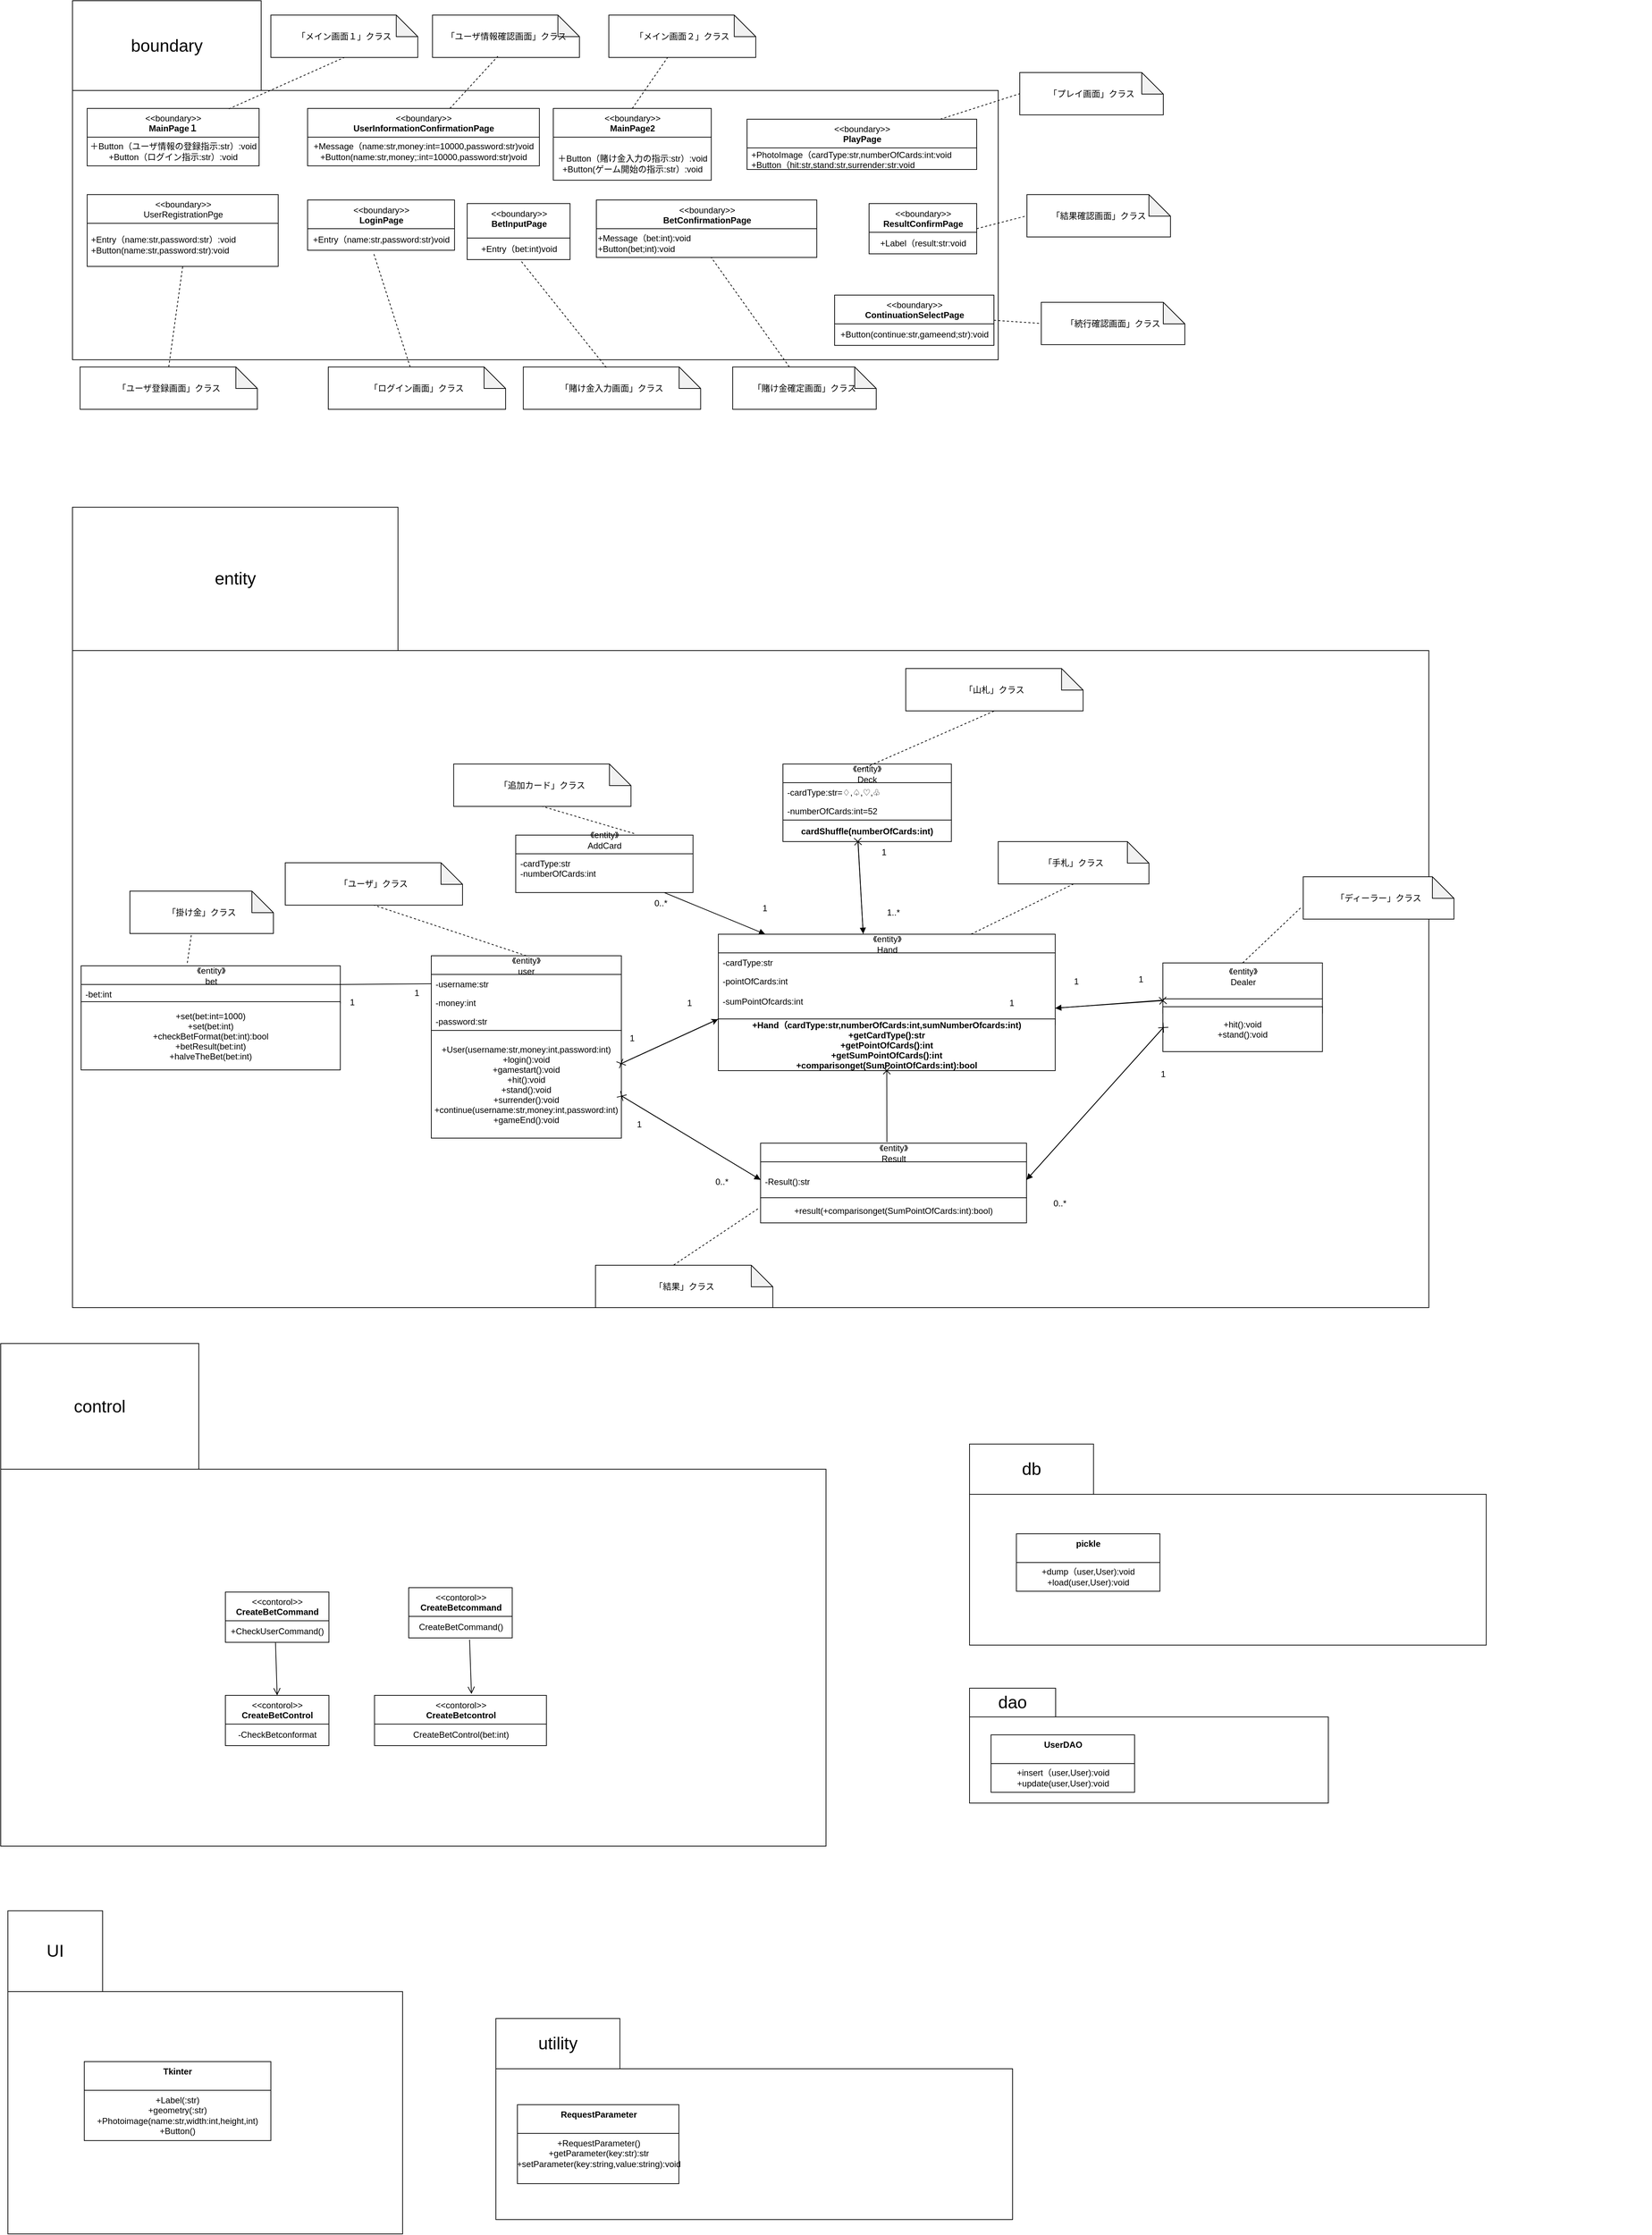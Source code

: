 <mxfile>
    <diagram id="BYtbt0mNlL5-F9OmKNQ6" name="ページ1">
        <mxGraphModel dx="2364" dy="1549" grid="1" gridSize="10" guides="1" tooltips="1" connect="1" arrows="1" fold="1" page="1" pageScale="1" pageWidth="850" pageHeight="1100" background="none" math="0" shadow="0">
            <root>
                <mxCell id="0"/>
                <mxCell id="1" parent="0"/>
                <mxCell id="4" value="" style="group" parent="1" vertex="1" connectable="0">
                    <mxGeometry x="-1150" y="-330" width="1290" height="500" as="geometry"/>
                </mxCell>
                <mxCell id="2" value="&lt;font style=&quot;font-size: 24px;&quot;&gt;boundary&lt;/font&gt;" style="rounded=0;whiteSpace=wrap;html=1;" parent="4" vertex="1">
                    <mxGeometry width="262.914" height="125" as="geometry"/>
                </mxCell>
                <mxCell id="3" value="" style="rounded=0;whiteSpace=wrap;html=1;" parent="4" vertex="1">
                    <mxGeometry y="125" width="1290.0" height="375" as="geometry"/>
                </mxCell>
                <mxCell id="30" value="&amp;lt;&amp;lt;boundary&amp;gt;&amp;gt;&lt;br&gt;&lt;b&gt;MainPage１&lt;/b&gt;" style="swimlane;fontStyle=0;align=center;verticalAlign=top;childLayout=stackLayout;horizontal=1;startSize=40;horizontalStack=0;resizeParent=1;resizeParentMax=0;resizeLast=0;collapsible=0;marginBottom=0;html=1;" parent="4" vertex="1">
                    <mxGeometry x="20.476" y="150" width="239.571" height="80" as="geometry"/>
                </mxCell>
                <mxCell id="31" value="＋Button（ユーザ情報の登録指示:str）:void&lt;br&gt;+Button（ログイン指示:str）:void" style="text;html=1;align=center;verticalAlign=middle;resizable=0;points=[];autosize=1;strokeColor=none;fillColor=none;" parent="30" vertex="1">
                    <mxGeometry y="40" width="239.571" height="40" as="geometry"/>
                </mxCell>
                <mxCell id="18" value="&amp;lt;&amp;lt;boundary&amp;gt;&amp;gt;&lt;br&gt;UserRegistrationPge" style="swimlane;fontStyle=0;align=center;verticalAlign=top;childLayout=stackLayout;horizontal=1;startSize=40;horizontalStack=0;resizeParent=1;resizeParentMax=0;resizeLast=0;collapsible=0;marginBottom=0;html=1;" parent="4" vertex="1">
                    <mxGeometry x="20.476" y="270" width="266.19" height="100" as="geometry"/>
                </mxCell>
                <mxCell id="19" value="+Entry（name:str,password:str）:void&lt;br&gt;+Button(name:str,password:str):void" style="text;html=1;strokeColor=none;fillColor=none;align=left;verticalAlign=middle;spacingLeft=4;spacingRight=4;overflow=hidden;rotatable=0;points=[[0,0.5],[1,0.5]];portConstraint=eastwest;" parent="18" vertex="1">
                    <mxGeometry y="40" width="266.19" height="60" as="geometry"/>
                </mxCell>
                <mxCell id="36" value="&amp;lt;&amp;lt;boundary&amp;gt;&amp;gt;&lt;br&gt;&lt;b&gt;UserInformationConfirmationPage&lt;/b&gt;" style="swimlane;fontStyle=0;align=center;verticalAlign=top;childLayout=stackLayout;horizontal=1;startSize=40;horizontalStack=0;resizeParent=1;resizeParentMax=0;resizeLast=0;collapsible=0;marginBottom=0;html=1;" parent="4" vertex="1">
                    <mxGeometry x="327.619" y="150" width="323" height="80" as="geometry"/>
                </mxCell>
                <mxCell id="38" value="+Message（&lt;span style=&quot;text-align: left;&quot;&gt;name:str,money:int=10000,password:str)void&lt;br&gt;&lt;/span&gt;&lt;span style=&quot;text-align: left;&quot;&gt;+Button(name:str,money;:int=10000,password:str)void&lt;br&gt;&lt;/span&gt;" style="text;html=1;align=center;verticalAlign=middle;resizable=0;points=[];autosize=1;strokeColor=none;fillColor=none;" parent="36" vertex="1">
                    <mxGeometry y="40" width="323" height="40" as="geometry"/>
                </mxCell>
                <mxCell id="28" value="&amp;lt;&amp;lt;boundary&amp;gt;&amp;gt;&lt;br&gt;&lt;b&gt;LoginPage&lt;br&gt;&lt;br&gt;&lt;br&gt;&lt;/b&gt;" style="swimlane;fontStyle=0;align=center;verticalAlign=top;childLayout=stackLayout;horizontal=1;startSize=40;horizontalStack=0;resizeParent=1;resizeParentMax=0;resizeLast=0;collapsible=0;marginBottom=0;html=1;" parent="4" vertex="1">
                    <mxGeometry x="327.619" y="277.5" width="204.762" height="70" as="geometry"/>
                </mxCell>
                <mxCell id="29" value="+Entry（&lt;span style=&quot;text-align: left;&quot;&gt;name:str,password:str)void&lt;/span&gt;" style="text;html=1;align=center;verticalAlign=middle;resizable=0;points=[];autosize=1;strokeColor=none;fillColor=none;" parent="28" vertex="1">
                    <mxGeometry y="40" width="204.762" height="30" as="geometry"/>
                </mxCell>
                <mxCell id="32" value="&amp;lt;&amp;lt;boundary&amp;gt;&amp;gt;&lt;br&gt;&lt;b&gt;MainPage2&lt;br&gt;&lt;br&gt;&lt;/b&gt;" style="swimlane;fontStyle=0;align=center;verticalAlign=top;childLayout=stackLayout;horizontal=1;startSize=40;horizontalStack=0;resizeParent=1;resizeParentMax=0;resizeLast=0;collapsible=0;marginBottom=0;html=1;" parent="4" vertex="1">
                    <mxGeometry x="669.997" y="150" width="220.119" height="100" as="geometry"/>
                </mxCell>
                <mxCell id="33" value="&lt;br&gt;＋Button（賭け金入力の指示:str）:void&lt;br&gt;+Button(ゲーム開始の指示:str）:void" style="text;html=1;align=center;verticalAlign=middle;resizable=0;points=[];autosize=1;strokeColor=none;fillColor=none;" parent="32" vertex="1">
                    <mxGeometry y="40" width="220.119" height="60" as="geometry"/>
                </mxCell>
                <mxCell id="20" value="&amp;lt;&amp;lt;boundary&amp;gt;&amp;gt;&lt;br&gt;&lt;b&gt;BetInputPage&lt;/b&gt;" style="swimlane;fontStyle=0;align=center;verticalAlign=top;childLayout=stackLayout;horizontal=1;startSize=48;horizontalStack=0;resizeParent=1;resizeParentMax=0;resizeLast=0;collapsible=0;marginBottom=0;html=1;" parent="4" vertex="1">
                    <mxGeometry x="549.997" y="282.5" width="143.333" height="78" as="geometry"/>
                </mxCell>
                <mxCell id="21" value="+Entry（bet&lt;span style=&quot;text-align: left;&quot;&gt;:int)void&lt;/span&gt;" style="text;html=1;align=center;verticalAlign=middle;resizable=0;points=[];autosize=1;strokeColor=none;fillColor=none;" parent="20" vertex="1">
                    <mxGeometry y="48" width="143.333" height="30" as="geometry"/>
                </mxCell>
                <mxCell id="160" value="「メイン画面１」クラス" style="shape=note;whiteSpace=wrap;html=1;backgroundOutline=1;darkOpacity=0.05;" parent="4" vertex="1">
                    <mxGeometry x="276.429" y="20" width="204.762" height="59" as="geometry"/>
                </mxCell>
                <mxCell id="163" value="「ユーザ情報確認画面」クラス" style="shape=note;whiteSpace=wrap;html=1;backgroundOutline=1;darkOpacity=0.05;" parent="4" vertex="1">
                    <mxGeometry x="501.667" y="20" width="204.762" height="59" as="geometry"/>
                </mxCell>
                <mxCell id="164" value="「メイン画面２」クラス" style="shape=note;whiteSpace=wrap;html=1;backgroundOutline=1;darkOpacity=0.05;" parent="4" vertex="1">
                    <mxGeometry x="747.381" y="20" width="204.762" height="59" as="geometry"/>
                </mxCell>
                <mxCell id="169" value="" style="endArrow=none;dashed=1;html=1;exitX=0.5;exitY=0;exitDx=0;exitDy=0;" parent="4" source="32" target="164" edge="1">
                    <mxGeometry width="50" height="50" relative="1" as="geometry">
                        <mxPoint x="812.495" y="530.826" as="sourcePoint"/>
                        <mxPoint x="808.81" y="365" as="targetPoint"/>
                    </mxGeometry>
                </mxCell>
                <mxCell id="170" value="" style="endArrow=none;dashed=1;html=1;entryX=0.445;entryY=0.972;entryDx=0;entryDy=0;entryPerimeter=0;" parent="4" source="36" target="163" edge="1">
                    <mxGeometry width="50" height="50" relative="1" as="geometry">
                        <mxPoint x="836.964" y="160" as="sourcePoint"/>
                        <mxPoint x="853.238" y="89.0" as="targetPoint"/>
                    </mxGeometry>
                </mxCell>
                <mxCell id="171" value="" style="endArrow=none;dashed=1;html=1;entryX=0.5;entryY=1;entryDx=0;entryDy=0;entryPerimeter=0;exitX=0.824;exitY=0.008;exitDx=0;exitDy=0;exitPerimeter=0;" parent="4" source="30" target="160" edge="1">
                    <mxGeometry width="50" height="50" relative="1" as="geometry">
                        <mxPoint x="533.694" y="160" as="sourcePoint"/>
                        <mxPoint x="603.024" y="87.348" as="targetPoint"/>
                    </mxGeometry>
                </mxCell>
                <mxCell id="34" value="&amp;lt;&amp;lt;boundary&amp;gt;&amp;gt;&lt;br&gt;&lt;b&gt;BetConfirmationPage&lt;/b&gt;" style="swimlane;fontStyle=0;align=center;verticalAlign=top;childLayout=stackLayout;horizontal=1;startSize=40;horizontalStack=0;resizeParent=1;resizeParentMax=0;resizeLast=0;collapsible=0;marginBottom=0;html=1;" parent="4" vertex="1">
                    <mxGeometry x="730.0" y="277.5" width="307.143" height="80" as="geometry"/>
                </mxCell>
                <mxCell id="35" value="+Message（bet&lt;span style=&quot;&quot;&gt;:int):void&lt;br&gt;&lt;/span&gt;&lt;span style=&quot;&quot;&gt;+Button(bet;int):void&lt;/span&gt;" style="text;html=1;align=left;verticalAlign=middle;resizable=0;points=[];autosize=1;strokeColor=none;fillColor=none;" parent="34" vertex="1">
                    <mxGeometry y="40" width="307.143" height="40" as="geometry"/>
                </mxCell>
                <mxCell id="22" value="&amp;lt;&amp;lt;boundary&amp;gt;&amp;gt;&lt;br&gt;&lt;b&gt;PlayPage&lt;/b&gt;" style="swimlane;fontStyle=0;align=center;verticalAlign=top;childLayout=stackLayout;horizontal=1;startSize=40;horizontalStack=0;resizeParent=1;resizeParentMax=0;resizeLast=0;collapsible=0;marginBottom=0;html=1;" parent="4" vertex="1">
                    <mxGeometry x="940" y="165" width="320" height="70" as="geometry"/>
                </mxCell>
                <mxCell id="23" value="+PhotoImage（cardType:str,numberOfCards:int:void&lt;br&gt;+Button（hit:str,stand:str,surrender:str:void" style="text;html=1;strokeColor=none;fillColor=none;align=left;verticalAlign=middle;spacingLeft=4;spacingRight=4;overflow=hidden;rotatable=0;points=[[0,0.5],[1,0.5]];portConstraint=eastwest;" parent="22" vertex="1">
                    <mxGeometry y="40" width="320" height="30" as="geometry"/>
                </mxCell>
                <mxCell id="24" value="&amp;lt;&amp;lt;boundary&amp;gt;&amp;gt;&lt;br&gt;&lt;b&gt;ResultConfirmPage&lt;/b&gt;" style="swimlane;fontStyle=0;align=center;verticalAlign=top;childLayout=stackLayout;horizontal=1;startSize=40;horizontalStack=0;resizeParent=1;resizeParentMax=0;resizeLast=0;collapsible=0;marginBottom=0;html=1;" parent="4" vertex="1">
                    <mxGeometry x="1110" y="282.5" width="150" height="70" as="geometry"/>
                </mxCell>
                <mxCell id="25" value="+Label（result:str:void" style="text;html=1;align=center;verticalAlign=middle;resizable=0;points=[];autosize=1;strokeColor=none;fillColor=none;" parent="24" vertex="1">
                    <mxGeometry y="40" width="150" height="30" as="geometry"/>
                </mxCell>
                <mxCell id="26" value="&amp;lt;&amp;lt;boundary&amp;gt;&amp;gt;&lt;br&gt;&lt;b&gt;ContinuationSelectPage&lt;/b&gt;" style="swimlane;fontStyle=0;align=center;verticalAlign=top;childLayout=stackLayout;horizontal=1;startSize=40;horizontalStack=0;resizeParent=1;resizeParentMax=0;resizeLast=0;collapsible=0;marginBottom=0;html=1;" parent="4" vertex="1">
                    <mxGeometry x="1062" y="410" width="222" height="70" as="geometry"/>
                </mxCell>
                <mxCell id="27" value="+Button(continue:str,gameend;str):void" style="text;html=1;align=center;verticalAlign=middle;resizable=0;points=[];autosize=1;strokeColor=none;fillColor=none;" parent="26" vertex="1">
                    <mxGeometry y="40" width="222" height="30" as="geometry"/>
                </mxCell>
                <mxCell id="8" value="" style="group" parent="1" vertex="1" connectable="0">
                    <mxGeometry x="100" y="2020" width="500" height="160" as="geometry"/>
                </mxCell>
                <mxCell id="9" value="&lt;font style=&quot;font-size: 24px;&quot;&gt;dao&lt;/font&gt;" style="rounded=0;whiteSpace=wrap;html=1;" parent="8" vertex="1">
                    <mxGeometry width="120" height="40" as="geometry"/>
                </mxCell>
                <mxCell id="10" value="" style="rounded=0;whiteSpace=wrap;html=1;" parent="8" vertex="1">
                    <mxGeometry y="40" width="500" height="120" as="geometry"/>
                </mxCell>
                <mxCell id="39" value="&lt;b&gt;UserDAO&lt;br&gt;&lt;/b&gt;" style="swimlane;fontStyle=0;align=center;verticalAlign=top;childLayout=stackLayout;horizontal=1;startSize=40;horizontalStack=0;resizeParent=1;resizeParentMax=0;resizeLast=0;collapsible=0;marginBottom=0;html=1;" parent="8" vertex="1">
                    <mxGeometry x="30" y="65" width="200" height="80" as="geometry"/>
                </mxCell>
                <mxCell id="40" value="+insert（user&lt;span style=&quot;text-align: left;&quot;&gt;,User):void&lt;br&gt;+update(user,User):void&lt;br&gt;&lt;/span&gt;" style="text;html=1;align=center;verticalAlign=middle;resizable=0;points=[];autosize=1;strokeColor=none;fillColor=none;" parent="39" vertex="1">
                    <mxGeometry y="40" width="200" height="40" as="geometry"/>
                </mxCell>
                <mxCell id="11" value="" style="group" parent="1" vertex="1" connectable="0">
                    <mxGeometry x="-1150" y="270" width="2200" height="1280" as="geometry"/>
                </mxCell>
                <mxCell id="12" value="&lt;font style=&quot;font-size: 24px;&quot;&gt;entity&lt;/font&gt;" style="rounded=0;whiteSpace=wrap;html=1;" parent="11" vertex="1">
                    <mxGeometry y="105.364" width="453.6" height="199.636" as="geometry"/>
                </mxCell>
                <mxCell id="13" value="" style="rounded=0;whiteSpace=wrap;html=1;" parent="11" vertex="1">
                    <mxGeometry y="305" width="1890.0" height="915" as="geometry"/>
                </mxCell>
                <mxCell id="49" value="1" style="text;html=1;strokeColor=none;fillColor=none;align=center;verticalAlign=middle;whiteSpace=wrap;rounded=0;" parent="11" vertex="1">
                    <mxGeometry x="1272.353" y="781" width="74.118" height="30" as="geometry"/>
                </mxCell>
                <mxCell id="61" value="&lt;p style=&quot;line-height: normal; margin: 0pt 0in; text-indent: 0in; direction: ltr; unicode-bidi: embed; word-break: normal;&quot;&gt;&lt;span&gt;《entity》&lt;/span&gt;&lt;/p&gt;&lt;p style=&quot;line-height: normal; margin: 0pt 0in; text-indent: 0in; direction: ltr; unicode-bidi: embed; word-break: normal;&quot;&gt;&lt;span&gt;AddCard&lt;/span&gt;&lt;/p&gt;&lt;p style=&quot;line-height: normal; margin: 0pt 0in; text-indent: 0in; direction: ltr; unicode-bidi: embed; word-break: normal;&quot;&gt;&lt;span&gt;&lt;br&gt;&lt;/span&gt;&lt;/p&gt;" style="swimlane;fontStyle=0;childLayout=stackLayout;horizontal=1;startSize=26;fillColor=none;horizontalStack=0;resizeParent=1;resizeParentMax=0;resizeLast=0;collapsible=1;marginBottom=0;html=1;" parent="11" vertex="1">
                    <mxGeometry x="617.647" y="562" width="247.059" height="80" as="geometry"/>
                </mxCell>
                <mxCell id="62" value="-cardType:str&lt;br&gt;-numberOfCards:int" style="text;strokeColor=none;fillColor=none;align=left;verticalAlign=top;spacingLeft=4;spacingRight=4;overflow=hidden;rotatable=0;points=[[0,0.5],[1,0.5]];portConstraint=eastwest;whiteSpace=wrap;html=1;" parent="61" vertex="1">
                    <mxGeometry y="26" width="247.059" height="54" as="geometry"/>
                </mxCell>
                <mxCell id="78" value="" style="group" parent="11" vertex="1" connectable="0">
                    <mxGeometry x="990.004" y="463" width="234.706" height="108" as="geometry"/>
                </mxCell>
                <mxCell id="79" value="&lt;p style=&quot;line-height: normal; margin: 0pt 0in; text-indent: 0in; direction: ltr; unicode-bidi: embed; word-break: normal;&quot;&gt;&lt;span&gt;《entity》&lt;/span&gt;&lt;/p&gt;&lt;p style=&quot;line-height: normal; margin: 0pt 0in; text-indent: 0in; direction: ltr; unicode-bidi: embed; word-break: normal;&quot;&gt;Deck&lt;/p&gt;" style="swimlane;fontStyle=0;childLayout=stackLayout;horizontal=1;startSize=26;fillColor=none;horizontalStack=0;resizeParent=1;resizeParentMax=0;resizeLast=0;collapsible=1;marginBottom=0;html=1;" parent="78" vertex="1">
                    <mxGeometry width="234.706" height="78" as="geometry"/>
                </mxCell>
                <mxCell id="80" value="-cardType:str=♢,♤,♡,♧" style="text;strokeColor=none;fillColor=none;align=left;verticalAlign=top;spacingLeft=4;spacingRight=4;overflow=hidden;rotatable=0;points=[[0,0.5],[1,0.5]];portConstraint=eastwest;whiteSpace=wrap;html=1;" parent="79" vertex="1">
                    <mxGeometry y="26" width="234.706" height="26" as="geometry"/>
                </mxCell>
                <mxCell id="81" value="-numberOfCards:int=52" style="text;strokeColor=none;fillColor=none;align=left;verticalAlign=top;spacingLeft=4;spacingRight=4;overflow=hidden;rotatable=0;points=[[0,0.5],[1,0.5]];portConstraint=eastwest;whiteSpace=wrap;html=1;" parent="79" vertex="1">
                    <mxGeometry y="52" width="234.706" height="26" as="geometry"/>
                </mxCell>
                <mxCell id="82" value="cardShuffle(numberOfCards:int)" style="fontStyle=1;" parent="78" vertex="1">
                    <mxGeometry y="78" width="234.706" height="30" as="geometry"/>
                </mxCell>
                <mxCell id="100" value="「ディーラー」クラス" style="shape=note;whiteSpace=wrap;html=1;backgroundOutline=1;darkOpacity=0.05;" parent="11" vertex="1">
                    <mxGeometry x="1714.998" y="620" width="210.0" height="59" as="geometry"/>
                </mxCell>
                <mxCell id="161" value="「ユーザ登録画面」クラス" style="shape=note;whiteSpace=wrap;html=1;backgroundOutline=1;darkOpacity=0.05;" parent="11" vertex="1">
                    <mxGeometry x="10.588" y="-90" width="247.059" height="59" as="geometry"/>
                </mxCell>
                <mxCell id="162" value="「ログイン画面」クラス" style="shape=note;whiteSpace=wrap;html=1;backgroundOutline=1;darkOpacity=0.05;" parent="11" vertex="1">
                    <mxGeometry x="356.471" y="-90" width="247.059" height="59" as="geometry"/>
                </mxCell>
                <mxCell id="165" value="「賭け金入力画面」クラス" style="shape=note;whiteSpace=wrap;html=1;backgroundOutline=1;darkOpacity=0.05;" parent="11" vertex="1">
                    <mxGeometry x="628.239" y="-90" width="247.059" height="59" as="geometry"/>
                </mxCell>
                <mxCell id="175" value="「山札」クラス" style="shape=note;whiteSpace=wrap;html=1;backgroundOutline=1;darkOpacity=0.05;" parent="11" vertex="1">
                    <mxGeometry x="1161.176" y="330" width="247.059" height="59" as="geometry"/>
                </mxCell>
                <mxCell id="176" value="「追加カード」クラス" style="shape=note;whiteSpace=wrap;html=1;backgroundOutline=1;darkOpacity=0.05;" parent="11" vertex="1">
                    <mxGeometry x="531.176" y="463" width="247.059" height="59" as="geometry"/>
                </mxCell>
                <mxCell id="177" value="「ユーザ」クラス" style="shape=note;whiteSpace=wrap;html=1;backgroundOutline=1;darkOpacity=0.05;" parent="11" vertex="1">
                    <mxGeometry x="296.471" y="600.5" width="247.059" height="59" as="geometry"/>
                </mxCell>
                <mxCell id="179" value="「結果」クラス" style="shape=note;whiteSpace=wrap;html=1;backgroundOutline=1;darkOpacity=0.05;" parent="11" vertex="1">
                    <mxGeometry x="728.824" y="1161" width="247.059" height="59" as="geometry"/>
                </mxCell>
                <mxCell id="180" value="「手札」クラス" style="shape=note;whiteSpace=wrap;html=1;backgroundOutline=1;darkOpacity=0.05;" parent="11" vertex="1">
                    <mxGeometry x="1289.996" y="571" width="210.0" height="59" as="geometry"/>
                </mxCell>
                <mxCell id="97" value="" style="group" parent="11" vertex="1" connectable="0">
                    <mxGeometry x="1519.412" y="740" width="222.353" height="123.5" as="geometry"/>
                </mxCell>
                <mxCell id="98" value="&lt;p style=&quot;line-height: normal; margin: 0pt 0in; text-indent: 0in; direction: ltr; unicode-bidi: embed; word-break: normal;&quot;&gt;&lt;span&gt;《entity》&lt;/span&gt;&lt;/p&gt;&lt;p style=&quot;line-height: normal; margin: 0pt 0in; text-indent: 0in; direction: ltr; unicode-bidi: embed; word-break: normal;&quot;&gt;&lt;span&gt;Dealer&lt;/span&gt;&lt;/p&gt;&lt;span style=&quot;color: rgba(0, 0, 0, 0); font-family: monospace; font-size: 0px; text-align: start;&quot;&gt;%3CmxGraphModel%3E%3Croot%3E%3CmxCell%20id%3D%220%22%2F%3E%3CmxCell%20id%3D%221%22%20parent%3D%220%22%2F%3E%3CmxCell%20id%3D%222%22%20value%3D%22%E5%86%85%E5%AE%B9%E7%A2%BA%E8%AA%8D%22%20style%3D%22rounded%3D0%3BwhiteSpace%3Dwrap%3Bhtml%3D1%3B%22%20vertex%3D%221%22%20parent%3D%221%22%3E%3CmxGeometry%20x%3D%22490%22%20y%3D%221640%22%20width%3D%22120%22%20height%3D%2240%22%20as%3D%22geometry%22%2F%3E%3C%2FmxCell%3E%3C%2Froot%3E%3C%2FmxGraphModel%3E&lt;/span&gt;" style="swimlane;fontStyle=0;childLayout=stackLayout;horizontal=1;startSize=50;fillColor=none;horizontalStack=0;resizeParent=1;resizeParentMax=0;resizeLast=0;collapsible=1;marginBottom=0;html=1;" parent="97" vertex="1">
                    <mxGeometry width="222.353" height="70" as="geometry"/>
                </mxCell>
                <mxCell id="99" value="+hit():void&#10;+stand():void" style="fontStyle=0;" parent="97" vertex="1">
                    <mxGeometry y="60.975" width="222.353" height="62.525" as="geometry"/>
                </mxCell>
                <mxCell id="182" value="" style="group" parent="11" vertex="1" connectable="0">
                    <mxGeometry x="899.999" y="700" width="469.412" height="190" as="geometry"/>
                </mxCell>
                <mxCell id="41" value="&lt;p style=&quot;line-height: normal; margin: 0pt 0in; text-indent: 0in; direction: ltr; unicode-bidi: embed; word-break: normal;&quot;&gt;&lt;span&gt;《entity》&lt;/span&gt;&lt;/p&gt;&lt;p style=&quot;line-height: normal; margin: 0pt 0in; text-indent: 0in; direction: ltr; unicode-bidi: embed; word-break: normal;&quot;&gt;&lt;span&gt;Hand&lt;/span&gt;&lt;/p&gt;" style="swimlane;fontStyle=0;childLayout=stackLayout;horizontal=1;startSize=26;fillColor=none;horizontalStack=0;resizeParent=1;resizeParentMax=0;resizeLast=0;collapsible=1;marginBottom=0;html=1;" parent="182" vertex="1">
                    <mxGeometry width="469.412" height="126" as="geometry"/>
                </mxCell>
                <mxCell id="42" value="-cardType:str&lt;br&gt;" style="text;strokeColor=none;fillColor=none;align=left;verticalAlign=top;spacingLeft=4;spacingRight=4;overflow=hidden;rotatable=0;points=[[0,0.5],[1,0.5]];portConstraint=eastwest;whiteSpace=wrap;html=1;" parent="41" vertex="1">
                    <mxGeometry y="26" width="469.412" height="26" as="geometry"/>
                </mxCell>
                <mxCell id="43" value="-pointOfCards:int" style="text;strokeColor=none;fillColor=none;align=left;verticalAlign=top;spacingLeft=4;spacingRight=4;overflow=hidden;rotatable=0;points=[[0,0.5],[1,0.5]];portConstraint=eastwest;whiteSpace=wrap;html=1;" parent="41" vertex="1">
                    <mxGeometry y="52" width="469.412" height="28" as="geometry"/>
                </mxCell>
                <mxCell id="181" value="-sumPointOfcards:int" style="text;strokeColor=none;fillColor=none;align=left;verticalAlign=top;spacingLeft=4;spacingRight=4;overflow=hidden;rotatable=0;points=[[0,0.5],[1,0.5]];portConstraint=eastwest;whiteSpace=wrap;html=1;" parent="41" vertex="1">
                    <mxGeometry y="80" width="469.412" height="46" as="geometry"/>
                </mxCell>
                <mxCell id="73" value="+Hand（cardType:str,numberOfCards:int,sumNumberOfcards:int)&#10;+getCardType():str&#10;+getPointOfCards():int&#10;+getSumPointOfCards():int&#10;+comparisonget(SumPointOfCards:int):bool" style="fontStyle=1;" parent="182" vertex="1">
                    <mxGeometry y="118" width="469.412" height="72" as="geometry"/>
                </mxCell>
                <mxCell id="89" value="" style="group" parent="11" vertex="1" connectable="0">
                    <mxGeometry x="12.038" y="744" width="361.146" height="145" as="geometry"/>
                </mxCell>
                <mxCell id="90" value="&lt;p style=&quot;line-height: normal; margin: 0pt 0in; text-indent: 0in; direction: ltr; unicode-bidi: embed; word-break: normal;&quot;&gt;&lt;span&gt;《entity》&lt;/span&gt;&lt;/p&gt;&lt;p style=&quot;line-height: normal; margin: 0pt 0in; text-indent: 0in; direction: ltr; unicode-bidi: embed; word-break: normal;&quot;&gt;&lt;span&gt;bet&lt;/span&gt;&lt;/p&gt;" style="swimlane;fontStyle=0;childLayout=stackLayout;horizontal=1;startSize=26;fillColor=none;horizontalStack=0;resizeParent=1;resizeParentMax=0;resizeLast=0;collapsible=1;marginBottom=0;html=1;" parent="89" vertex="1">
                    <mxGeometry width="361.146" height="52" as="geometry"/>
                </mxCell>
                <mxCell id="91" value="-bet:int" style="text;strokeColor=none;fillColor=none;align=left;verticalAlign=top;spacingLeft=4;spacingRight=4;overflow=hidden;rotatable=0;points=[[0,0.5],[1,0.5]];portConstraint=eastwest;whiteSpace=wrap;html=1;" parent="90" vertex="1">
                    <mxGeometry y="26" width="361.146" height="26" as="geometry"/>
                </mxCell>
                <mxCell id="196" value="" style="endArrow=none;dashed=1;html=1;entryX=0.5;entryY=1;entryDx=0;entryDy=0;" parent="90" edge="1">
                    <mxGeometry width="50" height="50" relative="1" as="geometry">
                        <mxPoint x="147.962" y="-4" as="sourcePoint"/>
                        <mxPoint x="153.842" y="-45.0" as="targetPoint"/>
                    </mxGeometry>
                </mxCell>
                <mxCell id="92" value="+set(bet:int=1000)&#10;+set(bet:int)&#10;+checkBetFormat(bet:int):bool&#10;+betResult(bet:int)&#10;+halveTheBet(bet:int)" style="fontStyle=0;" parent="89" vertex="1">
                    <mxGeometry y="50" width="361.146" height="95" as="geometry"/>
                </mxCell>
                <mxCell id="178" value="「掛け金」クラス" style="shape=note;whiteSpace=wrap;html=1;backgroundOutline=1;darkOpacity=0.05;" parent="11" vertex="1">
                    <mxGeometry x="80" y="640" width="200" height="59" as="geometry"/>
                </mxCell>
                <mxCell id="200" value="" style="endArrow=none;startArrow=sysMLx;endFill=0;startFill=0;html=1;verticalAlign=bottom;labelBackgroundColor=none;strokeWidth=1;startSize=8;exitX=0.445;exitY=0.998;exitDx=0;exitDy=0;exitPerimeter=0;entryX=0.43;entryY=-0.006;entryDx=0;entryDy=0;entryPerimeter=0;" parent="11" source="82" target="41" edge="1">
                    <mxGeometry width="160" relative="1" as="geometry">
                        <mxPoint x="957.05" y="635.05" as="sourcePoint"/>
                        <mxPoint x="1087.059" y="617" as="targetPoint"/>
                    </mxGeometry>
                </mxCell>
                <mxCell id="201" value="" style="endArrow=none;startArrow=sysMLx;endFill=0;startFill=0;html=1;verticalAlign=bottom;labelBackgroundColor=none;strokeWidth=1;startSize=8;exitX=0;exitY=0.75;exitDx=0;exitDy=0;entryX=1;entryY=0.5;entryDx=0;entryDy=0;" parent="11" source="98" target="181" edge="1">
                    <mxGeometry width="160" relative="1" as="geometry">
                        <mxPoint x="1053.268" y="580.94" as="sourcePoint"/>
                        <mxPoint x="1051.846" y="753.244" as="targetPoint"/>
                    </mxGeometry>
                </mxCell>
                <mxCell id="202" value="" style="endArrow=none;startArrow=sysMLx;endFill=0;startFill=0;html=1;verticalAlign=bottom;labelBackgroundColor=none;strokeWidth=1;startSize=8;exitX=0.5;exitY=1;exitDx=0;exitDy=0;entryX=0.475;entryY=-0.019;entryDx=0;entryDy=0;entryPerimeter=0;" parent="11" source="73" target="94" edge="1">
                    <mxGeometry width="160" relative="1" as="geometry">
                        <mxPoint x="1529.412" y="802.5" as="sourcePoint"/>
                        <mxPoint x="1319.411" y="857" as="targetPoint"/>
                    </mxGeometry>
                </mxCell>
                <mxCell id="205" value="" style="html=1;verticalAlign=bottom;labelBackgroundColor=none;endArrow=block;endFill=1;exitX=0.84;exitY=1.005;exitDx=0;exitDy=0;exitPerimeter=0;entryX=0.139;entryY=-0.001;entryDx=0;entryDy=0;entryPerimeter=0;" parent="11" source="62" target="41" edge="1">
                    <mxGeometry width="160" relative="1" as="geometry">
                        <mxPoint x="1050" y="730" as="sourcePoint"/>
                        <mxPoint x="1210" y="730" as="targetPoint"/>
                    </mxGeometry>
                </mxCell>
                <mxCell id="208" value="" style="html=1;verticalAlign=bottom;labelBackgroundColor=none;endArrow=block;endFill=1;entryX=1;entryY=0.5;entryDx=0;entryDy=0;" parent="11" target="95" edge="1">
                    <mxGeometry width="160" relative="1" as="geometry">
                        <mxPoint x="1520" y="830" as="sourcePoint"/>
                        <mxPoint x="1591.515" y="1065.3" as="targetPoint"/>
                    </mxGeometry>
                </mxCell>
                <mxCell id="209" value="" style="html=1;verticalAlign=bottom;labelBackgroundColor=none;endArrow=block;endFill=1;entryX=1;entryY=0.5;entryDx=0;entryDy=0;exitX=-0.004;exitY=-0.145;exitDx=0;exitDy=0;exitPerimeter=0;" parent="11" source="99" target="181" edge="1">
                    <mxGeometry width="160" relative="1" as="geometry">
                        <mxPoint x="1530" y="840" as="sourcePoint"/>
                        <mxPoint x="1282.353" y="1052" as="targetPoint"/>
                    </mxGeometry>
                </mxCell>
                <mxCell id="212" value="" style="html=1;verticalAlign=bottom;labelBackgroundColor=none;endArrow=block;endFill=1;exitX=0.446;exitY=0.991;exitDx=0;exitDy=0;exitPerimeter=0;entryX=0.43;entryY=-0.004;entryDx=0;entryDy=0;entryPerimeter=0;" parent="11" source="82" target="41" edge="1">
                    <mxGeometry width="160" relative="1" as="geometry">
                        <mxPoint x="1100" y="590" as="sourcePoint"/>
                        <mxPoint x="1100" y="700" as="targetPoint"/>
                    </mxGeometry>
                </mxCell>
                <mxCell id="173" value="「賭け金確定画面」クラス" style="shape=note;whiteSpace=wrap;html=1;backgroundOutline=1;darkOpacity=0.05;" parent="11" vertex="1">
                    <mxGeometry x="920" y="-90" width="200" height="59" as="geometry"/>
                </mxCell>
                <mxCell id="227" value="1" style="text;html=1;strokeColor=none;fillColor=none;align=center;verticalAlign=middle;whiteSpace=wrap;rounded=0;" parent="11" vertex="1">
                    <mxGeometry x="750" y="830" width="60" height="30" as="geometry"/>
                </mxCell>
                <mxCell id="228" value="1" style="text;html=1;strokeColor=none;fillColor=none;align=center;verticalAlign=middle;whiteSpace=wrap;rounded=0;" parent="11" vertex="1">
                    <mxGeometry x="1369.41" y="751" width="60" height="30" as="geometry"/>
                </mxCell>
                <mxCell id="229" value="1" style="text;html=1;strokeColor=none;fillColor=none;align=center;verticalAlign=middle;whiteSpace=wrap;rounded=0;" parent="11" vertex="1">
                    <mxGeometry x="830" y="781" width="60" height="30" as="geometry"/>
                </mxCell>
                <mxCell id="230" value="1" style="text;html=1;strokeColor=none;fillColor=none;align=center;verticalAlign=middle;whiteSpace=wrap;rounded=0;" parent="11" vertex="1">
                    <mxGeometry x="1459.41" y="747.5" width="60" height="30" as="geometry"/>
                </mxCell>
                <mxCell id="231" value="1" style="text;html=1;strokeColor=none;fillColor=none;align=center;verticalAlign=middle;whiteSpace=wrap;rounded=0;" parent="11" vertex="1">
                    <mxGeometry x="360" y="780" width="60" height="30" as="geometry"/>
                </mxCell>
                <mxCell id="232" value="1" style="text;html=1;strokeColor=none;fillColor=none;align=center;verticalAlign=middle;whiteSpace=wrap;rounded=0;" parent="11" vertex="1">
                    <mxGeometry x="450" y="766.5" width="60" height="30" as="geometry"/>
                </mxCell>
                <mxCell id="233" value="1" style="text;html=1;strokeColor=none;fillColor=none;align=center;verticalAlign=middle;whiteSpace=wrap;rounded=0;" parent="11" vertex="1">
                    <mxGeometry x="1101.18" y="571" width="60" height="30" as="geometry"/>
                </mxCell>
                <mxCell id="234" value="1..*" style="text;html=1;strokeColor=none;fillColor=none;align=center;verticalAlign=middle;whiteSpace=wrap;rounded=0;" parent="11" vertex="1">
                    <mxGeometry x="1114.12" y="654.5" width="60" height="30" as="geometry"/>
                </mxCell>
                <mxCell id="235" value="0..*" style="text;html=1;strokeColor=none;fillColor=none;align=center;verticalAlign=middle;whiteSpace=wrap;rounded=0;" parent="11" vertex="1">
                    <mxGeometry x="875.3" y="1030" width="60" height="30" as="geometry"/>
                </mxCell>
                <mxCell id="236" value="0..*" style="text;html=1;strokeColor=none;fillColor=none;align=center;verticalAlign=middle;whiteSpace=wrap;rounded=0;" parent="11" vertex="1">
                    <mxGeometry x="1346.47" y="1060" width="60" height="30" as="geometry"/>
                </mxCell>
                <mxCell id="237" value="0..*" style="text;html=1;strokeColor=none;fillColor=none;align=center;verticalAlign=middle;whiteSpace=wrap;rounded=0;" parent="11" vertex="1">
                    <mxGeometry x="790" y="642" width="60" height="30" as="geometry"/>
                </mxCell>
                <mxCell id="238" value="1" style="text;html=1;strokeColor=none;fillColor=none;align=center;verticalAlign=middle;whiteSpace=wrap;rounded=0;" parent="11" vertex="1">
                    <mxGeometry x="935.3" y="649" width="60" height="30" as="geometry"/>
                </mxCell>
                <mxCell id="239" value="1" style="text;html=1;strokeColor=none;fillColor=none;align=center;verticalAlign=middle;whiteSpace=wrap;rounded=0;" parent="11" vertex="1">
                    <mxGeometry x="760" y="950" width="60" height="30" as="geometry"/>
                </mxCell>
                <mxCell id="240" value="1" style="text;html=1;strokeColor=none;fillColor=none;align=center;verticalAlign=middle;whiteSpace=wrap;rounded=0;" parent="11" vertex="1">
                    <mxGeometry x="1490" y="880" width="60" height="30" as="geometry"/>
                </mxCell>
                <mxCell id="93" value="" style="group" parent="11" vertex="1" connectable="0">
                    <mxGeometry x="958.825" y="991" width="370.588" height="125" as="geometry"/>
                </mxCell>
                <mxCell id="184" value="" style="group" parent="93" vertex="1" connectable="0">
                    <mxGeometry width="370.588" height="111" as="geometry"/>
                </mxCell>
                <mxCell id="94" value="&lt;p style=&quot;line-height: normal; margin: 0pt 0in; text-indent: 0in; direction: ltr; unicode-bidi: embed; word-break: normal;&quot;&gt;&lt;span&gt;《entity》&lt;/span&gt;&lt;/p&gt;&lt;p style=&quot;line-height: normal; margin: 0pt 0in; text-indent: 0in; direction: ltr; unicode-bidi: embed; word-break: normal;&quot;&gt;Result&lt;/p&gt;" style="swimlane;fontStyle=0;childLayout=stackLayout;horizontal=1;startSize=26;fillColor=none;horizontalStack=0;resizeParent=1;resizeParentMax=0;resizeLast=0;collapsible=1;marginBottom=0;html=1;" parent="184" vertex="1">
                    <mxGeometry width="370.588" height="76" as="geometry"/>
                </mxCell>
                <mxCell id="95" value="&lt;br&gt;-Result():str" style="text;strokeColor=none;fillColor=none;align=left;verticalAlign=top;spacingLeft=4;spacingRight=4;overflow=hidden;rotatable=0;points=[[0,0.5],[1,0.5]];portConstraint=eastwest;whiteSpace=wrap;html=1;" parent="94" vertex="1">
                    <mxGeometry y="26" width="370.588" height="50" as="geometry"/>
                </mxCell>
                <mxCell id="96" value="+result(+comparisonget(SumPointOfCards:int):bool)" style="fontStyle=0;" parent="184" vertex="1">
                    <mxGeometry y="76" width="370.588" height="35" as="geometry"/>
                </mxCell>
                <mxCell id="242" value="" style="endArrow=none;dashed=1;html=1;entryX=0.5;entryY=1;entryDx=0;entryDy=0;entryPerimeter=0;exitX=0.668;exitY=-0.027;exitDx=0;exitDy=0;exitPerimeter=0;" parent="11" source="61" target="176" edge="1">
                    <mxGeometry width="50" height="50" relative="1" as="geometry">
                        <mxPoint x="642.424" y="740" as="sourcePoint"/>
                        <mxPoint x="430" y="669.5" as="targetPoint"/>
                    </mxGeometry>
                </mxCell>
                <mxCell id="244" value="" style="endArrow=none;dashed=1;html=1;entryX=0.75;entryY=0;entryDx=0;entryDy=0;exitX=0.5;exitY=1;exitDx=0;exitDy=0;exitPerimeter=0;" parent="11" source="180" target="41" edge="1">
                    <mxGeometry width="50" height="50" relative="1" as="geometry">
                        <mxPoint x="802.682" y="579.84" as="sourcePoint"/>
                        <mxPoint x="674.706" y="542" as="targetPoint"/>
                    </mxGeometry>
                </mxCell>
                <mxCell id="245" value="" style="endArrow=none;dashed=1;html=1;entryX=0.5;entryY=0;entryDx=0;entryDy=0;exitX=-0.018;exitY=0.737;exitDx=0;exitDy=0;exitPerimeter=0;" parent="11" source="100" target="98" edge="1">
                    <mxGeometry width="50" height="50" relative="1" as="geometry">
                        <mxPoint x="1404.996" y="640" as="sourcePoint"/>
                        <mxPoint x="1262.058" y="710" as="targetPoint"/>
                    </mxGeometry>
                </mxCell>
                <mxCell id="246" value="" style="endArrow=none;dashed=1;html=1;entryX=0;entryY=0;entryDx=108.529;entryDy=0;exitX=-0.01;exitY=1.308;exitDx=0;exitDy=0;exitPerimeter=0;entryPerimeter=0;" parent="11" source="95" target="179" edge="1">
                    <mxGeometry width="50" height="50" relative="1" as="geometry">
                        <mxPoint x="840.628" y="991.003" as="sourcePoint"/>
                        <mxPoint x="759.998" y="1067.52" as="targetPoint"/>
                    </mxGeometry>
                </mxCell>
                <mxCell id="14" value="" style="group" parent="1" vertex="1" connectable="0">
                    <mxGeometry x="-1250" y="1540" width="1150" height="700" as="geometry"/>
                </mxCell>
                <mxCell id="15" value="&lt;font style=&quot;font-size: 24px;&quot;&gt;control&lt;/font&gt;" style="rounded=0;whiteSpace=wrap;html=1;" parent="14" vertex="1">
                    <mxGeometry width="276" height="175.0" as="geometry"/>
                </mxCell>
                <mxCell id="16" value="" style="rounded=0;whiteSpace=wrap;html=1;" parent="14" vertex="1">
                    <mxGeometry y="175.0" width="1150" height="525" as="geometry"/>
                </mxCell>
                <mxCell id="254" value="&amp;lt;&amp;lt;contorol&amp;gt;&amp;gt;&lt;br&gt;&lt;b&gt;CreateBetcommand&lt;/b&gt;" style="swimlane;fontStyle=0;align=center;verticalAlign=top;childLayout=stackLayout;horizontal=1;startSize=40;horizontalStack=0;resizeParent=1;resizeParentMax=0;resizeLast=0;collapsible=0;marginBottom=0;html=1;" parent="14" vertex="1">
                    <mxGeometry x="568.518" y="339.996" width="144.245" height="70" as="geometry"/>
                </mxCell>
                <mxCell id="255" value="CreateBetCommand()" style="text;html=1;align=center;verticalAlign=middle;resizable=0;points=[];autosize=1;strokeColor=none;fillColor=none;" parent="254" vertex="1">
                    <mxGeometry y="40" width="144.245" height="30" as="geometry"/>
                </mxCell>
                <mxCell id="256" value="&amp;lt;&amp;lt;contorol&amp;gt;&amp;gt;&lt;br&gt;&lt;b&gt;CreateBetCommand&lt;/b&gt;" style="swimlane;fontStyle=0;align=center;verticalAlign=top;childLayout=stackLayout;horizontal=1;startSize=40;horizontalStack=0;resizeParent=1;resizeParentMax=0;resizeLast=0;collapsible=0;marginBottom=0;html=1;" parent="14" vertex="1">
                    <mxGeometry x="313.087" y="346.154" width="144.245" height="70" as="geometry"/>
                </mxCell>
                <mxCell id="257" value="&lt;span style=&quot;text-align: left;&quot;&gt;+CheckUserCommand()&lt;/span&gt;" style="text;html=1;align=center;verticalAlign=middle;resizable=0;points=[];autosize=1;strokeColor=none;fillColor=none;" parent="256" vertex="1">
                    <mxGeometry y="40" width="144.245" height="30" as="geometry"/>
                </mxCell>
                <mxCell id="282" value="&amp;lt;&amp;lt;contorol&amp;gt;&amp;gt;&lt;br&gt;&lt;b&gt;CreateBetControl&lt;/b&gt;" style="swimlane;fontStyle=0;align=center;verticalAlign=top;childLayout=stackLayout;horizontal=1;startSize=40;horizontalStack=0;resizeParent=1;resizeParentMax=0;resizeLast=0;collapsible=0;marginBottom=0;html=1;" parent="14" vertex="1">
                    <mxGeometry x="313.087" y="489.999" width="144.245" height="70" as="geometry"/>
                </mxCell>
                <mxCell id="283" value="&lt;div style=&quot;text-align: left;&quot;&gt;&lt;span style=&quot;background-color: initial;&quot;&gt;-CheckBetconformat&lt;/span&gt;&lt;/div&gt;" style="text;html=1;align=center;verticalAlign=middle;resizable=0;points=[];autosize=1;strokeColor=none;fillColor=none;" parent="282" vertex="1">
                    <mxGeometry y="40" width="144.245" height="30" as="geometry"/>
                </mxCell>
                <mxCell id="286" value="" style="endArrow=open;startArrow=none;endFill=0;startFill=0;endSize=8;html=1;verticalAlign=bottom;labelBackgroundColor=none;strokeWidth=1;fontSize=24;exitX=0.484;exitY=1.017;exitDx=0;exitDy=0;exitPerimeter=0;entryX=0.5;entryY=0;entryDx=0;entryDy=0;" parent="14" source="257" target="282" edge="1">
                    <mxGeometry width="160" relative="1" as="geometry">
                        <mxPoint x="421.466" y="338.462" as="sourcePoint"/>
                        <mxPoint x="517.801" y="338.462" as="targetPoint"/>
                    </mxGeometry>
                </mxCell>
                <mxCell id="284" value="&amp;lt;&amp;lt;contorol&amp;gt;&amp;gt;&lt;br&gt;&lt;b&gt;CreateBetcontrol&lt;/b&gt;" style="swimlane;fontStyle=0;align=center;verticalAlign=top;childLayout=stackLayout;horizontal=1;startSize=40;horizontalStack=0;resizeParent=1;resizeParentMax=0;resizeLast=0;collapsible=0;marginBottom=0;html=1;" parent="14" vertex="1">
                    <mxGeometry x="520.856" y="490" width="239.571" height="70" as="geometry"/>
                </mxCell>
                <mxCell id="285" value="CreateBetControl(bet:int)" style="text;html=1;align=center;verticalAlign=middle;resizable=0;points=[];autosize=1;strokeColor=none;fillColor=none;" parent="284" vertex="1">
                    <mxGeometry y="40" width="239.571" height="30" as="geometry"/>
                </mxCell>
                <mxCell id="287" value="" style="endArrow=open;startArrow=none;endFill=0;startFill=0;endSize=8;html=1;verticalAlign=bottom;labelBackgroundColor=none;strokeWidth=1;fontSize=24;exitX=0.588;exitY=1.084;exitDx=0;exitDy=0;exitPerimeter=0;entryX=0.564;entryY=-0.028;entryDx=0;entryDy=0;entryPerimeter=0;" parent="14" source="255" target="284" edge="1">
                    <mxGeometry width="160" relative="1" as="geometry">
                        <mxPoint x="645.949" y="530.51" as="sourcePoint"/>
                        <mxPoint x="649.782" y="570" as="targetPoint"/>
                    </mxGeometry>
                </mxCell>
                <mxCell id="166" value="" style="endArrow=none;dashed=1;html=1;entryX=0.5;entryY=1;entryDx=0;entryDy=0;exitX=0.5;exitY=0;exitDx=0;exitDy=0;exitPerimeter=0;" parent="1" source="161" target="18" edge="1">
                    <mxGeometry width="50" height="50" relative="1" as="geometry">
                        <mxPoint x="-1030" y="120" as="sourcePoint"/>
                        <mxPoint x="-980" y="70" as="targetPoint"/>
                    </mxGeometry>
                </mxCell>
                <mxCell id="167" value="" style="endArrow=none;dashed=1;html=1;entryX=0.447;entryY=1.086;entryDx=0;entryDy=0;entryPerimeter=0;" parent="1" source="162" target="29" edge="1">
                    <mxGeometry width="50" height="50" relative="1" as="geometry">
                        <mxPoint x="-1010" y="210.0" as="sourcePoint"/>
                        <mxPoint x="-990" y="50.0" as="targetPoint"/>
                    </mxGeometry>
                </mxCell>
                <mxCell id="174" value="" style="endArrow=none;dashed=1;html=1;entryX=0.52;entryY=0.987;entryDx=0;entryDy=0;entryPerimeter=0;" parent="1" source="173" target="35" edge="1">
                    <mxGeometry width="50" height="50" relative="1" as="geometry">
                        <mxPoint x="-356.4" y="200.826" as="sourcePoint"/>
                        <mxPoint x="-360.0" y="35" as="targetPoint"/>
                    </mxGeometry>
                </mxCell>
                <mxCell id="83" value="" style="group" parent="1" vertex="1" connectable="0">
                    <mxGeometry x="-649.996" y="1000" width="264.841" height="254" as="geometry"/>
                </mxCell>
                <mxCell id="84" value="&lt;p style=&quot;line-height: normal; margin: 0pt 0in; text-indent: 0in; direction: ltr; unicode-bidi: embed; word-break: normal;&quot;&gt;&lt;span&gt;《entity》&lt;/span&gt;&lt;/p&gt;&lt;p style=&quot;line-height: normal; margin: 0pt 0in; text-indent: 0in; direction: ltr; unicode-bidi: embed; word-break: normal;&quot;&gt;&lt;span&gt;user&lt;/span&gt;&lt;/p&gt;" style="swimlane;fontStyle=0;childLayout=stackLayout;horizontal=1;startSize=26;fillColor=none;horizontalStack=0;resizeParent=1;resizeParentMax=0;resizeLast=0;collapsible=1;marginBottom=0;html=1;" parent="83" vertex="1">
                    <mxGeometry width="264.841" height="104" as="geometry"/>
                </mxCell>
                <mxCell id="85" value="-username:str" style="text;strokeColor=none;fillColor=none;align=left;verticalAlign=top;spacingLeft=4;spacingRight=4;overflow=hidden;rotatable=0;points=[[0,0.5],[1,0.5]];portConstraint=eastwest;whiteSpace=wrap;html=1;" parent="84" vertex="1">
                    <mxGeometry y="26" width="264.841" height="26" as="geometry"/>
                </mxCell>
                <mxCell id="86" value="-money:int" style="text;strokeColor=none;fillColor=none;align=left;verticalAlign=top;spacingLeft=4;spacingRight=4;overflow=hidden;rotatable=0;points=[[0,0.5],[1,0.5]];portConstraint=eastwest;whiteSpace=wrap;html=1;" parent="84" vertex="1">
                    <mxGeometry y="52" width="264.841" height="26" as="geometry"/>
                </mxCell>
                <mxCell id="87" value="-password:str" style="text;strokeColor=none;fillColor=none;align=left;verticalAlign=top;spacingLeft=4;spacingRight=4;overflow=hidden;rotatable=0;points=[[0,0.5],[1,0.5]];portConstraint=eastwest;whiteSpace=wrap;html=1;" parent="84" vertex="1">
                    <mxGeometry y="78" width="264.841" height="26" as="geometry"/>
                </mxCell>
                <mxCell id="88" value="+User(username:str,money:int,password:int)&#10;+login():void&#10;+gamestart():void&#10;+hit():void&#10;+stand():void&#10;+surrender():void&#10;+continue(username:str,money:int,password:int)&#10;+gameEnd():void" style="fontStyle=0;" parent="83" vertex="1">
                    <mxGeometry y="104" width="264.841" height="150" as="geometry"/>
                </mxCell>
                <mxCell id="47" value="" style="endArrow=none;html=1;entryX=0;entryY=0.5;entryDx=0;entryDy=0;exitX=1;exitY=0.5;exitDx=0;exitDy=0;" parent="1" source="90" target="85" edge="1">
                    <mxGeometry width="50" height="50" relative="1" as="geometry">
                        <mxPoint x="-754.706" y="1201" as="sourcePoint"/>
                        <mxPoint x="-692.941" y="1151" as="targetPoint"/>
                    </mxGeometry>
                </mxCell>
                <mxCell id="198" value="" style="endArrow=classic;html=1;entryX=-0.001;entryY=0.837;entryDx=0;entryDy=0;entryPerimeter=0;exitX=0.992;exitY=0.314;exitDx=0;exitDy=0;exitPerimeter=0;" parent="1" source="88" target="181" edge="1">
                    <mxGeometry width="50" height="50" relative="1" as="geometry">
                        <mxPoint x="-380" y="1150" as="sourcePoint"/>
                        <mxPoint x="10" y="970" as="targetPoint"/>
                    </mxGeometry>
                </mxCell>
                <mxCell id="199" value="" style="endArrow=none;startArrow=sysMLx;endFill=0;startFill=0;html=1;verticalAlign=bottom;labelBackgroundColor=none;strokeWidth=1;startSize=8;exitX=0.999;exitY=0.307;exitDx=0;exitDy=0;exitPerimeter=0;entryX=0;entryY=0;entryDx=0;entryDy=0;" parent="1" source="88" target="73" edge="1">
                    <mxGeometry width="160" relative="1" as="geometry">
                        <mxPoint x="-100" y="1000" as="sourcePoint"/>
                        <mxPoint x="60" y="1000" as="targetPoint"/>
                    </mxGeometry>
                </mxCell>
                <mxCell id="203" value="" style="endArrow=none;startArrow=sysMLx;endFill=0;startFill=0;html=1;verticalAlign=bottom;labelBackgroundColor=none;strokeWidth=1;startSize=8;exitX=1.002;exitY=0.609;exitDx=0;exitDy=0;entryX=0;entryY=0.5;entryDx=0;entryDy=0;exitPerimeter=0;" parent="1" source="88" target="95" edge="1">
                    <mxGeometry width="160" relative="1" as="geometry">
                        <mxPoint x="-65.295" y="1214" as="sourcePoint"/>
                        <mxPoint x="-62.206" y="1269.556" as="targetPoint"/>
                    </mxGeometry>
                </mxCell>
                <mxCell id="204" value="" style="endArrow=none;startArrow=sysMLx;endFill=0;startFill=0;html=1;verticalAlign=bottom;labelBackgroundColor=none;strokeWidth=1;startSize=8;entryX=1;entryY=0.5;entryDx=0;entryDy=0;" parent="1" target="95" edge="1">
                    <mxGeometry width="160" relative="1" as="geometry">
                        <mxPoint x="370" y="1100" as="sourcePoint"/>
                        <mxPoint x="169.411" y="1127" as="targetPoint"/>
                    </mxGeometry>
                </mxCell>
                <mxCell id="207" value="" style="html=1;verticalAlign=bottom;labelBackgroundColor=none;endArrow=block;endFill=1;exitX=1;exitY=0.607;exitDx=0;exitDy=0;exitPerimeter=0;entryX=0;entryY=0.5;entryDx=0;entryDy=0;" parent="1" source="88" target="95" edge="1">
                    <mxGeometry width="160" relative="1" as="geometry">
                        <mxPoint x="-100" y="1000" as="sourcePoint"/>
                        <mxPoint x="60" y="1000" as="targetPoint"/>
                    </mxGeometry>
                </mxCell>
                <mxCell id="168" value="" style="endArrow=none;dashed=1;html=1;entryX=0.528;entryY=1.091;entryDx=0;entryDy=0;entryPerimeter=0;exitX=0.468;exitY=0.014;exitDx=0;exitDy=0;exitPerimeter=0;" parent="1" source="165" target="21" edge="1">
                    <mxGeometry width="50" height="50" relative="1" as="geometry">
                        <mxPoint x="-350.901" y="204.92" as="sourcePoint"/>
                        <mxPoint x="-351.429" y="25.0" as="targetPoint"/>
                    </mxGeometry>
                </mxCell>
                <mxCell id="213" value="「続行確認画面」クラス" style="shape=note;whiteSpace=wrap;html=1;backgroundOutline=1;darkOpacity=0.05;" parent="1" vertex="1">
                    <mxGeometry x="200" y="90" width="200" height="59" as="geometry"/>
                </mxCell>
                <mxCell id="214" value="「結果確認画面」クラス" style="shape=note;whiteSpace=wrap;html=1;backgroundOutline=1;darkOpacity=0.05;" parent="1" vertex="1">
                    <mxGeometry x="180" y="-60" width="200" height="59" as="geometry"/>
                </mxCell>
                <mxCell id="215" value="「プレイ画面」クラス" style="shape=note;whiteSpace=wrap;html=1;backgroundOutline=1;darkOpacity=0.05;" parent="1" vertex="1">
                    <mxGeometry x="170" y="-230" width="200" height="59" as="geometry"/>
                </mxCell>
                <mxCell id="216" value="" style="endArrow=none;dashed=1;html=1;entryX=0;entryY=0.5;entryDx=0;entryDy=0;entryPerimeter=0;" parent="1" source="22" target="215" edge="1">
                    <mxGeometry width="50" height="50" relative="1" as="geometry">
                        <mxPoint x="-359.944" y="-170" as="sourcePoint"/>
                        <mxPoint x="-310.699" y="-241" as="targetPoint"/>
                    </mxGeometry>
                </mxCell>
                <mxCell id="217" value="" style="endArrow=none;dashed=1;html=1;entryX=0;entryY=0.5;entryDx=0;entryDy=0;entryPerimeter=0;exitX=1;exitY=0.5;exitDx=0;exitDy=0;" parent="1" source="24" target="214" edge="1">
                    <mxGeometry width="50" height="50" relative="1" as="geometry">
                        <mxPoint x="69.22" y="-155" as="sourcePoint"/>
                        <mxPoint x="180" y="-190.5" as="targetPoint"/>
                    </mxGeometry>
                </mxCell>
                <mxCell id="218" value="" style="endArrow=none;dashed=1;html=1;entryX=0;entryY=0.5;entryDx=0;entryDy=0;entryPerimeter=0;exitX=1;exitY=0.5;exitDx=0;exitDy=0;" parent="1" source="26" target="213" edge="1">
                    <mxGeometry width="50" height="50" relative="1" as="geometry">
                        <mxPoint x="120" y="-2.5" as="sourcePoint"/>
                        <mxPoint x="190" y="-20.5" as="targetPoint"/>
                    </mxGeometry>
                </mxCell>
                <mxCell id="241" value="" style="endArrow=none;dashed=1;html=1;entryX=0.5;entryY=1;entryDx=0;entryDy=0;entryPerimeter=0;exitX=0.5;exitY=0;exitDx=0;exitDy=0;" parent="1" source="84" target="177" edge="1">
                    <mxGeometry width="50" height="50" relative="1" as="geometry">
                        <mxPoint x="-980" y="1020" as="sourcePoint"/>
                        <mxPoint x="-974.12" y="979" as="targetPoint"/>
                    </mxGeometry>
                </mxCell>
                <mxCell id="243" value="" style="endArrow=none;dashed=1;html=1;entryX=0.5;entryY=1;entryDx=0;entryDy=0;entryPerimeter=0;" parent="1" target="175" edge="1">
                    <mxGeometry width="50" height="50" relative="1" as="geometry">
                        <mxPoint x="-50" y="740" as="sourcePoint"/>
                        <mxPoint x="-485.294" y="802" as="targetPoint"/>
                    </mxGeometry>
                </mxCell>
                <mxCell id="266" value="" style="group" parent="1" vertex="1" connectable="0">
                    <mxGeometry x="-560" y="2480" width="720" height="280" as="geometry"/>
                </mxCell>
                <mxCell id="264" value="&lt;font style=&quot;font-size: 24px;&quot;&gt;utility&lt;/font&gt;" style="rounded=0;whiteSpace=wrap;html=1;" parent="266" vertex="1">
                    <mxGeometry width="172.8" height="70" as="geometry"/>
                </mxCell>
                <mxCell id="265" value="" style="rounded=0;whiteSpace=wrap;html=1;" parent="266" vertex="1">
                    <mxGeometry y="70" width="720" height="210" as="geometry"/>
                </mxCell>
                <mxCell id="278" value="&lt;b&gt;RequestParameter&lt;br&gt;&lt;/b&gt;" style="swimlane;fontStyle=0;align=center;verticalAlign=top;childLayout=stackLayout;horizontal=1;startSize=40;horizontalStack=0;resizeParent=1;resizeParentMax=0;resizeLast=0;collapsible=0;marginBottom=0;html=1;" parent="266" vertex="1">
                    <mxGeometry x="30" y="120" width="225" height="110" as="geometry"/>
                </mxCell>
                <mxCell id="279" value="&lt;span style=&quot;text-align: left;&quot;&gt;+RequestParameter()&lt;br&gt;+getParameter(key:str):str&lt;br&gt;+setParameter(key:string,value:string):void&lt;br&gt;&lt;br&gt;&lt;/span&gt;" style="text;html=1;align=center;verticalAlign=middle;resizable=0;points=[];autosize=1;strokeColor=none;fillColor=none;" parent="278" vertex="1">
                    <mxGeometry y="40" width="225" height="70" as="geometry"/>
                </mxCell>
                <mxCell id="268" value="" style="group" parent="1" vertex="1" connectable="0">
                    <mxGeometry x="100" y="1680" width="720" height="280" as="geometry"/>
                </mxCell>
                <mxCell id="269" value="&lt;span style=&quot;font-size: 24px;&quot;&gt;db&lt;/span&gt;" style="rounded=0;whiteSpace=wrap;html=1;" parent="268" vertex="1">
                    <mxGeometry width="172.8" height="70" as="geometry"/>
                </mxCell>
                <mxCell id="270" value="" style="rounded=0;whiteSpace=wrap;html=1;" parent="268" vertex="1">
                    <mxGeometry y="70" width="720" height="210" as="geometry"/>
                </mxCell>
                <mxCell id="271" value="&lt;b&gt;pickle&lt;br&gt;&lt;/b&gt;" style="swimlane;fontStyle=0;align=center;verticalAlign=top;childLayout=stackLayout;horizontal=1;startSize=40;horizontalStack=0;resizeParent=1;resizeParentMax=0;resizeLast=0;collapsible=0;marginBottom=0;html=1;" parent="268" vertex="1">
                    <mxGeometry x="65.3" y="125" width="200" height="80" as="geometry"/>
                </mxCell>
                <mxCell id="272" value="+dump（user&lt;span style=&quot;text-align: left;&quot;&gt;,User):void&lt;br&gt;+load(user,User):void&lt;br&gt;&lt;/span&gt;" style="text;html=1;align=center;verticalAlign=middle;resizable=0;points=[];autosize=1;strokeColor=none;fillColor=none;" parent="271" vertex="1">
                    <mxGeometry y="40" width="200" height="40" as="geometry"/>
                </mxCell>
                <mxCell id="273" value="" style="group" parent="1" vertex="1" connectable="0">
                    <mxGeometry x="-1240" y="2330" width="550" height="450" as="geometry"/>
                </mxCell>
                <mxCell id="274" value="&lt;span style=&quot;font-size: 24px;&quot;&gt;UI&lt;/span&gt;" style="rounded=0;whiteSpace=wrap;html=1;" parent="273" vertex="1">
                    <mxGeometry width="132.0" height="112.5" as="geometry"/>
                </mxCell>
                <mxCell id="275" value="" style="rounded=0;whiteSpace=wrap;html=1;" parent="273" vertex="1">
                    <mxGeometry y="112.5" width="550" height="337.5" as="geometry"/>
                </mxCell>
                <mxCell id="276" value="&lt;b&gt;Tkinter&lt;br&gt;&lt;/b&gt;" style="swimlane;fontStyle=0;align=center;verticalAlign=top;childLayout=stackLayout;horizontal=1;startSize=40;horizontalStack=0;resizeParent=1;resizeParentMax=0;resizeLast=0;collapsible=0;marginBottom=0;html=1;" parent="273" vertex="1">
                    <mxGeometry x="106.43" y="210" width="260" height="110" as="geometry"/>
                </mxCell>
                <mxCell id="277" value="+Label(:str&lt;span style=&quot;text-align: left;&quot;&gt;)&lt;br&gt;+geometry(:str)&lt;br&gt;+Photoimage(name:str,width:int,height,int)&lt;br&gt;+Button()&lt;br&gt;&lt;/span&gt;" style="text;html=1;align=center;verticalAlign=middle;resizable=0;points=[];autosize=1;strokeColor=none;fillColor=none;" parent="276" vertex="1">
                    <mxGeometry y="40" width="260" height="70" as="geometry"/>
                </mxCell>
            </root>
        </mxGraphModel>
    </diagram>
</mxfile>